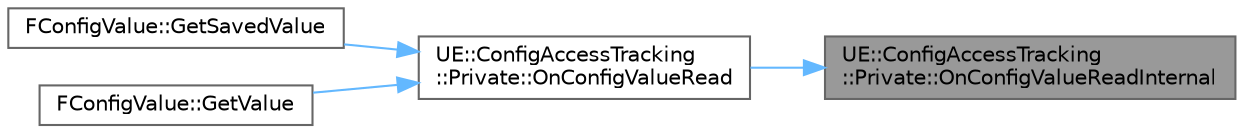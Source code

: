 digraph "UE::ConfigAccessTracking::Private::OnConfigValueReadInternal"
{
 // INTERACTIVE_SVG=YES
 // LATEX_PDF_SIZE
  bgcolor="transparent";
  edge [fontname=Helvetica,fontsize=10,labelfontname=Helvetica,labelfontsize=10];
  node [fontname=Helvetica,fontsize=10,shape=box,height=0.2,width=0.4];
  rankdir="RL";
  Node1 [id="Node000001",label="UE::ConfigAccessTracking\l::Private::OnConfigValueReadInternal",height=0.2,width=0.4,color="gray40", fillcolor="grey60", style="filled", fontcolor="black",tooltip=" "];
  Node1 -> Node2 [id="edge1_Node000001_Node000002",dir="back",color="steelblue1",style="solid",tooltip=" "];
  Node2 [id="Node000002",label="UE::ConfigAccessTracking\l::Private::OnConfigValueRead",height=0.2,width=0.4,color="grey40", fillcolor="white", style="filled",URL="$dc/de8/namespaceUE_1_1ConfigAccessTracking_1_1Private.html#a95f27b10c00ef9a408816427e318f4e3",tooltip=" "];
  Node2 -> Node3 [id="edge2_Node000002_Node000003",dir="back",color="steelblue1",style="solid",tooltip=" "];
  Node3 [id="Node000003",label="FConfigValue::GetSavedValue",height=0.2,width=0.4,color="grey40", fillcolor="white", style="filled",URL="$db/dc1/structFConfigValue.html#a06feef1eed81b0ae069b1d23d4e66213",tooltip=" "];
  Node2 -> Node4 [id="edge3_Node000002_Node000004",dir="back",color="steelblue1",style="solid",tooltip=" "];
  Node4 [id="Node000004",label="FConfigValue::GetValue",height=0.2,width=0.4,color="grey40", fillcolor="white", style="filled",URL="$db/dc1/structFConfigValue.html#abe8ceb26d7c93a1ba6dd30a821c180c3",tooltip=" "];
}
